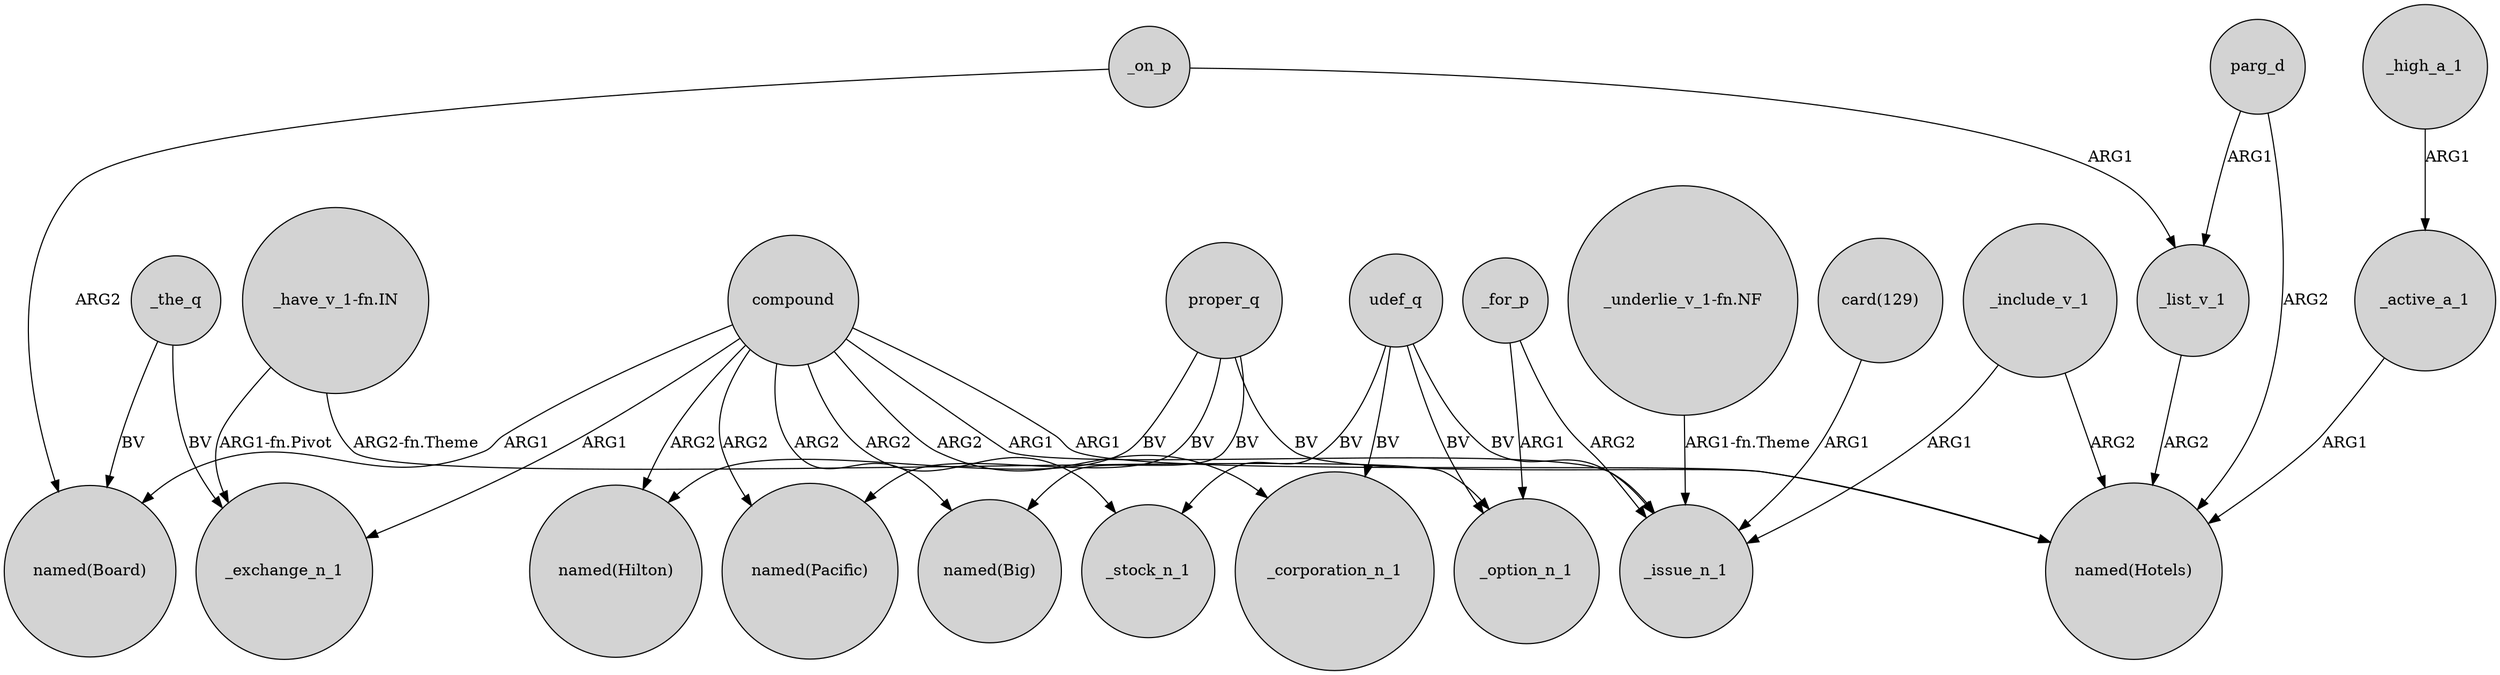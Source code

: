digraph {
	node [shape=circle style=filled]
	_the_q -> "named(Board)" [label=BV]
	_include_v_1 -> "named(Hotels)" [label=ARG2]
	udef_q -> _option_n_1 [label=BV]
	"_underlie_v_1-fn.NF" -> _issue_n_1 [label="ARG1-fn.Theme"]
	compound -> _corporation_n_1 [label=ARG2]
	compound -> "named(Pacific)" [label=ARG2]
	_on_p -> _list_v_1 [label=ARG1]
	parg_d -> _list_v_1 [label=ARG1]
	proper_q -> "named(Hotels)" [label=BV]
	"card(129)" -> _issue_n_1 [label=ARG1]
	compound -> _stock_n_1 [label=ARG2]
	compound -> "named(Hilton)" [label=ARG2]
	proper_q -> "named(Hilton)" [label=BV]
	proper_q -> "named(Big)" [label=BV]
	udef_q -> _corporation_n_1 [label=BV]
	_list_v_1 -> "named(Hotels)" [label=ARG2]
	_for_p -> _option_n_1 [label=ARG1]
	_active_a_1 -> "named(Hotels)" [label=ARG1]
	udef_q -> _stock_n_1 [label=BV]
	compound -> "named(Board)" [label=ARG1]
	compound -> _exchange_n_1 [label=ARG1]
	_on_p -> "named(Board)" [label=ARG2]
	"_have_v_1-fn.IN" -> _exchange_n_1 [label="ARG1-fn.Pivot"]
	compound -> "named(Hotels)" [label=ARG1]
	udef_q -> _issue_n_1 [label=BV]
	compound -> _issue_n_1 [label=ARG1]
	parg_d -> "named(Hotels)" [label=ARG2]
	_for_p -> _issue_n_1 [label=ARG2]
	"_have_v_1-fn.IN" -> _option_n_1 [label="ARG2-fn.Theme"]
	_high_a_1 -> _active_a_1 [label=ARG1]
	compound -> "named(Big)" [label=ARG2]
	proper_q -> "named(Pacific)" [label=BV]
	_the_q -> _exchange_n_1 [label=BV]
	_include_v_1 -> _issue_n_1 [label=ARG1]
}
